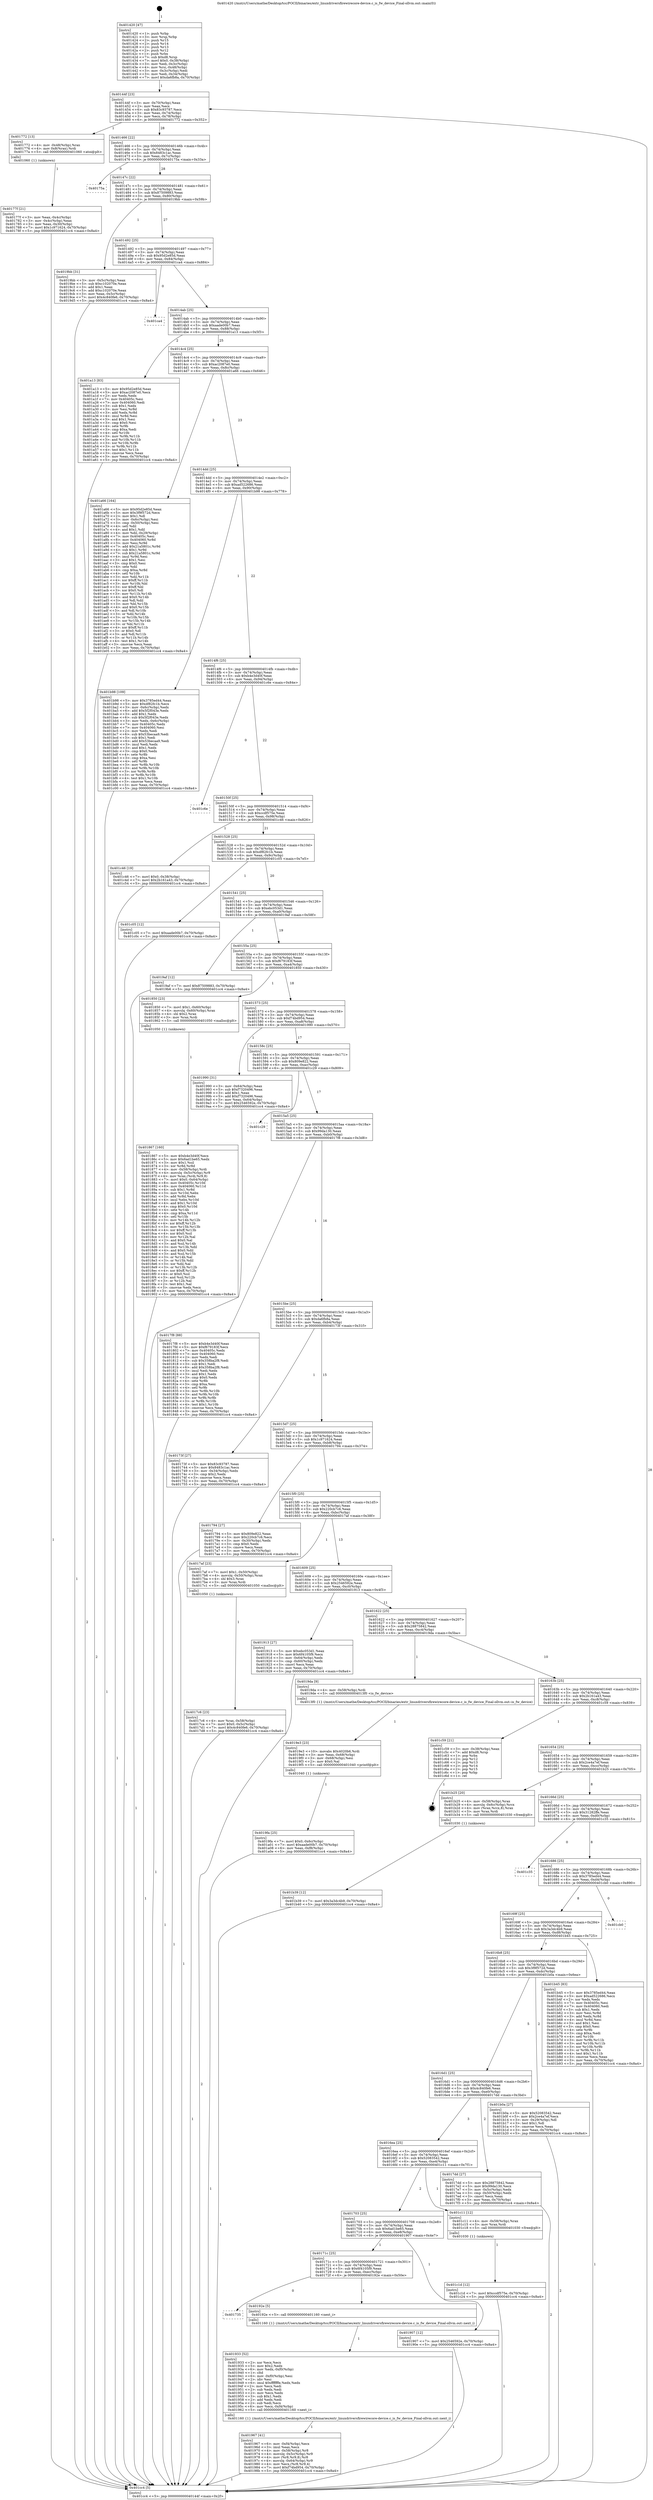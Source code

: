 digraph "0x401420" {
  label = "0x401420 (/mnt/c/Users/mathe/Desktop/tcc/POCII/binaries/extr_linuxdriversfirewirecore-device.c_is_fw_device_Final-ollvm.out::main(0))"
  labelloc = "t"
  node[shape=record]

  Entry [label="",width=0.3,height=0.3,shape=circle,fillcolor=black,style=filled]
  "0x40144f" [label="{
     0x40144f [23]\l
     | [instrs]\l
     &nbsp;&nbsp;0x40144f \<+3\>: mov -0x70(%rbp),%eax\l
     &nbsp;&nbsp;0x401452 \<+2\>: mov %eax,%ecx\l
     &nbsp;&nbsp;0x401454 \<+6\>: sub $0x83c93787,%ecx\l
     &nbsp;&nbsp;0x40145a \<+3\>: mov %eax,-0x74(%rbp)\l
     &nbsp;&nbsp;0x40145d \<+3\>: mov %ecx,-0x78(%rbp)\l
     &nbsp;&nbsp;0x401460 \<+6\>: je 0000000000401772 \<main+0x352\>\l
  }"]
  "0x401772" [label="{
     0x401772 [13]\l
     | [instrs]\l
     &nbsp;&nbsp;0x401772 \<+4\>: mov -0x48(%rbp),%rax\l
     &nbsp;&nbsp;0x401776 \<+4\>: mov 0x8(%rax),%rdi\l
     &nbsp;&nbsp;0x40177a \<+5\>: call 0000000000401060 \<atoi@plt\>\l
     | [calls]\l
     &nbsp;&nbsp;0x401060 \{1\} (unknown)\l
  }"]
  "0x401466" [label="{
     0x401466 [22]\l
     | [instrs]\l
     &nbsp;&nbsp;0x401466 \<+5\>: jmp 000000000040146b \<main+0x4b\>\l
     &nbsp;&nbsp;0x40146b \<+3\>: mov -0x74(%rbp),%eax\l
     &nbsp;&nbsp;0x40146e \<+5\>: sub $0x8483c1ac,%eax\l
     &nbsp;&nbsp;0x401473 \<+3\>: mov %eax,-0x7c(%rbp)\l
     &nbsp;&nbsp;0x401476 \<+6\>: je 000000000040175a \<main+0x33a\>\l
  }"]
  Exit [label="",width=0.3,height=0.3,shape=circle,fillcolor=black,style=filled,peripheries=2]
  "0x40175a" [label="{
     0x40175a\l
  }", style=dashed]
  "0x40147c" [label="{
     0x40147c [22]\l
     | [instrs]\l
     &nbsp;&nbsp;0x40147c \<+5\>: jmp 0000000000401481 \<main+0x61\>\l
     &nbsp;&nbsp;0x401481 \<+3\>: mov -0x74(%rbp),%eax\l
     &nbsp;&nbsp;0x401484 \<+5\>: sub $0x87509883,%eax\l
     &nbsp;&nbsp;0x401489 \<+3\>: mov %eax,-0x80(%rbp)\l
     &nbsp;&nbsp;0x40148c \<+6\>: je 00000000004019bb \<main+0x59b\>\l
  }"]
  "0x401c1d" [label="{
     0x401c1d [12]\l
     | [instrs]\l
     &nbsp;&nbsp;0x401c1d \<+7\>: movl $0xccdf575e,-0x70(%rbp)\l
     &nbsp;&nbsp;0x401c24 \<+5\>: jmp 0000000000401cc4 \<main+0x8a4\>\l
  }"]
  "0x4019bb" [label="{
     0x4019bb [31]\l
     | [instrs]\l
     &nbsp;&nbsp;0x4019bb \<+3\>: mov -0x5c(%rbp),%eax\l
     &nbsp;&nbsp;0x4019be \<+5\>: sub $0xc102070e,%eax\l
     &nbsp;&nbsp;0x4019c3 \<+3\>: add $0x1,%eax\l
     &nbsp;&nbsp;0x4019c6 \<+5\>: add $0xc102070e,%eax\l
     &nbsp;&nbsp;0x4019cb \<+3\>: mov %eax,-0x5c(%rbp)\l
     &nbsp;&nbsp;0x4019ce \<+7\>: movl $0x4c840fe6,-0x70(%rbp)\l
     &nbsp;&nbsp;0x4019d5 \<+5\>: jmp 0000000000401cc4 \<main+0x8a4\>\l
  }"]
  "0x401492" [label="{
     0x401492 [25]\l
     | [instrs]\l
     &nbsp;&nbsp;0x401492 \<+5\>: jmp 0000000000401497 \<main+0x77\>\l
     &nbsp;&nbsp;0x401497 \<+3\>: mov -0x74(%rbp),%eax\l
     &nbsp;&nbsp;0x40149a \<+5\>: sub $0x95d2e85d,%eax\l
     &nbsp;&nbsp;0x40149f \<+6\>: mov %eax,-0x84(%rbp)\l
     &nbsp;&nbsp;0x4014a5 \<+6\>: je 0000000000401ca4 \<main+0x884\>\l
  }"]
  "0x401b39" [label="{
     0x401b39 [12]\l
     | [instrs]\l
     &nbsp;&nbsp;0x401b39 \<+7\>: movl $0x3a3dc4b9,-0x70(%rbp)\l
     &nbsp;&nbsp;0x401b40 \<+5\>: jmp 0000000000401cc4 \<main+0x8a4\>\l
  }"]
  "0x401ca4" [label="{
     0x401ca4\l
  }", style=dashed]
  "0x4014ab" [label="{
     0x4014ab [25]\l
     | [instrs]\l
     &nbsp;&nbsp;0x4014ab \<+5\>: jmp 00000000004014b0 \<main+0x90\>\l
     &nbsp;&nbsp;0x4014b0 \<+3\>: mov -0x74(%rbp),%eax\l
     &nbsp;&nbsp;0x4014b3 \<+5\>: sub $0xaade00b7,%eax\l
     &nbsp;&nbsp;0x4014b8 \<+6\>: mov %eax,-0x88(%rbp)\l
     &nbsp;&nbsp;0x4014be \<+6\>: je 0000000000401a13 \<main+0x5f3\>\l
  }"]
  "0x4019fa" [label="{
     0x4019fa [25]\l
     | [instrs]\l
     &nbsp;&nbsp;0x4019fa \<+7\>: movl $0x0,-0x6c(%rbp)\l
     &nbsp;&nbsp;0x401a01 \<+7\>: movl $0xaade00b7,-0x70(%rbp)\l
     &nbsp;&nbsp;0x401a08 \<+6\>: mov %eax,-0xf8(%rbp)\l
     &nbsp;&nbsp;0x401a0e \<+5\>: jmp 0000000000401cc4 \<main+0x8a4\>\l
  }"]
  "0x401a13" [label="{
     0x401a13 [83]\l
     | [instrs]\l
     &nbsp;&nbsp;0x401a13 \<+5\>: mov $0x95d2e85d,%eax\l
     &nbsp;&nbsp;0x401a18 \<+5\>: mov $0xac2087e0,%ecx\l
     &nbsp;&nbsp;0x401a1d \<+2\>: xor %edx,%edx\l
     &nbsp;&nbsp;0x401a1f \<+7\>: mov 0x40405c,%esi\l
     &nbsp;&nbsp;0x401a26 \<+7\>: mov 0x404060,%edi\l
     &nbsp;&nbsp;0x401a2d \<+3\>: sub $0x1,%edx\l
     &nbsp;&nbsp;0x401a30 \<+3\>: mov %esi,%r8d\l
     &nbsp;&nbsp;0x401a33 \<+3\>: add %edx,%r8d\l
     &nbsp;&nbsp;0x401a36 \<+4\>: imul %r8d,%esi\l
     &nbsp;&nbsp;0x401a3a \<+3\>: and $0x1,%esi\l
     &nbsp;&nbsp;0x401a3d \<+3\>: cmp $0x0,%esi\l
     &nbsp;&nbsp;0x401a40 \<+4\>: sete %r9b\l
     &nbsp;&nbsp;0x401a44 \<+3\>: cmp $0xa,%edi\l
     &nbsp;&nbsp;0x401a47 \<+4\>: setl %r10b\l
     &nbsp;&nbsp;0x401a4b \<+3\>: mov %r9b,%r11b\l
     &nbsp;&nbsp;0x401a4e \<+3\>: and %r10b,%r11b\l
     &nbsp;&nbsp;0x401a51 \<+3\>: xor %r10b,%r9b\l
     &nbsp;&nbsp;0x401a54 \<+3\>: or %r9b,%r11b\l
     &nbsp;&nbsp;0x401a57 \<+4\>: test $0x1,%r11b\l
     &nbsp;&nbsp;0x401a5b \<+3\>: cmovne %ecx,%eax\l
     &nbsp;&nbsp;0x401a5e \<+3\>: mov %eax,-0x70(%rbp)\l
     &nbsp;&nbsp;0x401a61 \<+5\>: jmp 0000000000401cc4 \<main+0x8a4\>\l
  }"]
  "0x4014c4" [label="{
     0x4014c4 [25]\l
     | [instrs]\l
     &nbsp;&nbsp;0x4014c4 \<+5\>: jmp 00000000004014c9 \<main+0xa9\>\l
     &nbsp;&nbsp;0x4014c9 \<+3\>: mov -0x74(%rbp),%eax\l
     &nbsp;&nbsp;0x4014cc \<+5\>: sub $0xac2087e0,%eax\l
     &nbsp;&nbsp;0x4014d1 \<+6\>: mov %eax,-0x8c(%rbp)\l
     &nbsp;&nbsp;0x4014d7 \<+6\>: je 0000000000401a66 \<main+0x646\>\l
  }"]
  "0x4019e3" [label="{
     0x4019e3 [23]\l
     | [instrs]\l
     &nbsp;&nbsp;0x4019e3 \<+10\>: movabs $0x4020b6,%rdi\l
     &nbsp;&nbsp;0x4019ed \<+3\>: mov %eax,-0x68(%rbp)\l
     &nbsp;&nbsp;0x4019f0 \<+3\>: mov -0x68(%rbp),%esi\l
     &nbsp;&nbsp;0x4019f3 \<+2\>: mov $0x0,%al\l
     &nbsp;&nbsp;0x4019f5 \<+5\>: call 0000000000401040 \<printf@plt\>\l
     | [calls]\l
     &nbsp;&nbsp;0x401040 \{1\} (unknown)\l
  }"]
  "0x401a66" [label="{
     0x401a66 [164]\l
     | [instrs]\l
     &nbsp;&nbsp;0x401a66 \<+5\>: mov $0x95d2e85d,%eax\l
     &nbsp;&nbsp;0x401a6b \<+5\>: mov $0x3f9f572d,%ecx\l
     &nbsp;&nbsp;0x401a70 \<+2\>: mov $0x1,%dl\l
     &nbsp;&nbsp;0x401a72 \<+3\>: mov -0x6c(%rbp),%esi\l
     &nbsp;&nbsp;0x401a75 \<+3\>: cmp -0x50(%rbp),%esi\l
     &nbsp;&nbsp;0x401a78 \<+4\>: setl %dil\l
     &nbsp;&nbsp;0x401a7c \<+4\>: and $0x1,%dil\l
     &nbsp;&nbsp;0x401a80 \<+4\>: mov %dil,-0x29(%rbp)\l
     &nbsp;&nbsp;0x401a84 \<+7\>: mov 0x40405c,%esi\l
     &nbsp;&nbsp;0x401a8b \<+8\>: mov 0x404060,%r8d\l
     &nbsp;&nbsp;0x401a93 \<+3\>: mov %esi,%r9d\l
     &nbsp;&nbsp;0x401a96 \<+7\>: add $0x21a5801c,%r9d\l
     &nbsp;&nbsp;0x401a9d \<+4\>: sub $0x1,%r9d\l
     &nbsp;&nbsp;0x401aa1 \<+7\>: sub $0x21a5801c,%r9d\l
     &nbsp;&nbsp;0x401aa8 \<+4\>: imul %r9d,%esi\l
     &nbsp;&nbsp;0x401aac \<+3\>: and $0x1,%esi\l
     &nbsp;&nbsp;0x401aaf \<+3\>: cmp $0x0,%esi\l
     &nbsp;&nbsp;0x401ab2 \<+4\>: sete %dil\l
     &nbsp;&nbsp;0x401ab6 \<+4\>: cmp $0xa,%r8d\l
     &nbsp;&nbsp;0x401aba \<+4\>: setl %r10b\l
     &nbsp;&nbsp;0x401abe \<+3\>: mov %dil,%r11b\l
     &nbsp;&nbsp;0x401ac1 \<+4\>: xor $0xff,%r11b\l
     &nbsp;&nbsp;0x401ac5 \<+3\>: mov %r10b,%bl\l
     &nbsp;&nbsp;0x401ac8 \<+3\>: xor $0xff,%bl\l
     &nbsp;&nbsp;0x401acb \<+3\>: xor $0x0,%dl\l
     &nbsp;&nbsp;0x401ace \<+3\>: mov %r11b,%r14b\l
     &nbsp;&nbsp;0x401ad1 \<+4\>: and $0x0,%r14b\l
     &nbsp;&nbsp;0x401ad5 \<+3\>: and %dl,%dil\l
     &nbsp;&nbsp;0x401ad8 \<+3\>: mov %bl,%r15b\l
     &nbsp;&nbsp;0x401adb \<+4\>: and $0x0,%r15b\l
     &nbsp;&nbsp;0x401adf \<+3\>: and %dl,%r10b\l
     &nbsp;&nbsp;0x401ae2 \<+3\>: or %dil,%r14b\l
     &nbsp;&nbsp;0x401ae5 \<+3\>: or %r10b,%r15b\l
     &nbsp;&nbsp;0x401ae8 \<+3\>: xor %r15b,%r14b\l
     &nbsp;&nbsp;0x401aeb \<+3\>: or %bl,%r11b\l
     &nbsp;&nbsp;0x401aee \<+4\>: xor $0xff,%r11b\l
     &nbsp;&nbsp;0x401af2 \<+3\>: or $0x0,%dl\l
     &nbsp;&nbsp;0x401af5 \<+3\>: and %dl,%r11b\l
     &nbsp;&nbsp;0x401af8 \<+3\>: or %r11b,%r14b\l
     &nbsp;&nbsp;0x401afb \<+4\>: test $0x1,%r14b\l
     &nbsp;&nbsp;0x401aff \<+3\>: cmovne %ecx,%eax\l
     &nbsp;&nbsp;0x401b02 \<+3\>: mov %eax,-0x70(%rbp)\l
     &nbsp;&nbsp;0x401b05 \<+5\>: jmp 0000000000401cc4 \<main+0x8a4\>\l
  }"]
  "0x4014dd" [label="{
     0x4014dd [25]\l
     | [instrs]\l
     &nbsp;&nbsp;0x4014dd \<+5\>: jmp 00000000004014e2 \<main+0xc2\>\l
     &nbsp;&nbsp;0x4014e2 \<+3\>: mov -0x74(%rbp),%eax\l
     &nbsp;&nbsp;0x4014e5 \<+5\>: sub $0xad522686,%eax\l
     &nbsp;&nbsp;0x4014ea \<+6\>: mov %eax,-0x90(%rbp)\l
     &nbsp;&nbsp;0x4014f0 \<+6\>: je 0000000000401b98 \<main+0x778\>\l
  }"]
  "0x401967" [label="{
     0x401967 [41]\l
     | [instrs]\l
     &nbsp;&nbsp;0x401967 \<+6\>: mov -0xf4(%rbp),%ecx\l
     &nbsp;&nbsp;0x40196d \<+3\>: imul %eax,%ecx\l
     &nbsp;&nbsp;0x401970 \<+4\>: mov -0x58(%rbp),%r8\l
     &nbsp;&nbsp;0x401974 \<+4\>: movslq -0x5c(%rbp),%r9\l
     &nbsp;&nbsp;0x401978 \<+4\>: mov (%r8,%r9,8),%r8\l
     &nbsp;&nbsp;0x40197c \<+4\>: movslq -0x64(%rbp),%r9\l
     &nbsp;&nbsp;0x401980 \<+4\>: mov %ecx,(%r8,%r9,4)\l
     &nbsp;&nbsp;0x401984 \<+7\>: movl $0xf74bd954,-0x70(%rbp)\l
     &nbsp;&nbsp;0x40198b \<+5\>: jmp 0000000000401cc4 \<main+0x8a4\>\l
  }"]
  "0x401b98" [label="{
     0x401b98 [109]\l
     | [instrs]\l
     &nbsp;&nbsp;0x401b98 \<+5\>: mov $0x3785ed44,%eax\l
     &nbsp;&nbsp;0x401b9d \<+5\>: mov $0xdf82fc1b,%ecx\l
     &nbsp;&nbsp;0x401ba2 \<+3\>: mov -0x6c(%rbp),%edx\l
     &nbsp;&nbsp;0x401ba5 \<+6\>: add $0x5f2f043e,%edx\l
     &nbsp;&nbsp;0x401bab \<+3\>: add $0x1,%edx\l
     &nbsp;&nbsp;0x401bae \<+6\>: sub $0x5f2f043e,%edx\l
     &nbsp;&nbsp;0x401bb4 \<+3\>: mov %edx,-0x6c(%rbp)\l
     &nbsp;&nbsp;0x401bb7 \<+7\>: mov 0x40405c,%edx\l
     &nbsp;&nbsp;0x401bbe \<+7\>: mov 0x404060,%esi\l
     &nbsp;&nbsp;0x401bc5 \<+2\>: mov %edx,%edi\l
     &nbsp;&nbsp;0x401bc7 \<+6\>: sub $0x53becaa9,%edi\l
     &nbsp;&nbsp;0x401bcd \<+3\>: sub $0x1,%edi\l
     &nbsp;&nbsp;0x401bd0 \<+6\>: add $0x53becaa9,%edi\l
     &nbsp;&nbsp;0x401bd6 \<+3\>: imul %edi,%edx\l
     &nbsp;&nbsp;0x401bd9 \<+3\>: and $0x1,%edx\l
     &nbsp;&nbsp;0x401bdc \<+3\>: cmp $0x0,%edx\l
     &nbsp;&nbsp;0x401bdf \<+4\>: sete %r8b\l
     &nbsp;&nbsp;0x401be3 \<+3\>: cmp $0xa,%esi\l
     &nbsp;&nbsp;0x401be6 \<+4\>: setl %r9b\l
     &nbsp;&nbsp;0x401bea \<+3\>: mov %r8b,%r10b\l
     &nbsp;&nbsp;0x401bed \<+3\>: and %r9b,%r10b\l
     &nbsp;&nbsp;0x401bf0 \<+3\>: xor %r9b,%r8b\l
     &nbsp;&nbsp;0x401bf3 \<+3\>: or %r8b,%r10b\l
     &nbsp;&nbsp;0x401bf6 \<+4\>: test $0x1,%r10b\l
     &nbsp;&nbsp;0x401bfa \<+3\>: cmovne %ecx,%eax\l
     &nbsp;&nbsp;0x401bfd \<+3\>: mov %eax,-0x70(%rbp)\l
     &nbsp;&nbsp;0x401c00 \<+5\>: jmp 0000000000401cc4 \<main+0x8a4\>\l
  }"]
  "0x4014f6" [label="{
     0x4014f6 [25]\l
     | [instrs]\l
     &nbsp;&nbsp;0x4014f6 \<+5\>: jmp 00000000004014fb \<main+0xdb\>\l
     &nbsp;&nbsp;0x4014fb \<+3\>: mov -0x74(%rbp),%eax\l
     &nbsp;&nbsp;0x4014fe \<+5\>: sub $0xb4e3d40f,%eax\l
     &nbsp;&nbsp;0x401503 \<+6\>: mov %eax,-0x94(%rbp)\l
     &nbsp;&nbsp;0x401509 \<+6\>: je 0000000000401c6e \<main+0x84e\>\l
  }"]
  "0x401933" [label="{
     0x401933 [52]\l
     | [instrs]\l
     &nbsp;&nbsp;0x401933 \<+2\>: xor %ecx,%ecx\l
     &nbsp;&nbsp;0x401935 \<+5\>: mov $0x2,%edx\l
     &nbsp;&nbsp;0x40193a \<+6\>: mov %edx,-0xf0(%rbp)\l
     &nbsp;&nbsp;0x401940 \<+1\>: cltd\l
     &nbsp;&nbsp;0x401941 \<+6\>: mov -0xf0(%rbp),%esi\l
     &nbsp;&nbsp;0x401947 \<+2\>: idiv %esi\l
     &nbsp;&nbsp;0x401949 \<+6\>: imul $0xfffffffe,%edx,%edx\l
     &nbsp;&nbsp;0x40194f \<+2\>: mov %ecx,%edi\l
     &nbsp;&nbsp;0x401951 \<+2\>: sub %edx,%edi\l
     &nbsp;&nbsp;0x401953 \<+2\>: mov %ecx,%edx\l
     &nbsp;&nbsp;0x401955 \<+3\>: sub $0x1,%edx\l
     &nbsp;&nbsp;0x401958 \<+2\>: add %edx,%edi\l
     &nbsp;&nbsp;0x40195a \<+2\>: sub %edi,%ecx\l
     &nbsp;&nbsp;0x40195c \<+6\>: mov %ecx,-0xf4(%rbp)\l
     &nbsp;&nbsp;0x401962 \<+5\>: call 0000000000401160 \<next_i\>\l
     | [calls]\l
     &nbsp;&nbsp;0x401160 \{1\} (/mnt/c/Users/mathe/Desktop/tcc/POCII/binaries/extr_linuxdriversfirewirecore-device.c_is_fw_device_Final-ollvm.out::next_i)\l
  }"]
  "0x401c6e" [label="{
     0x401c6e\l
  }", style=dashed]
  "0x40150f" [label="{
     0x40150f [25]\l
     | [instrs]\l
     &nbsp;&nbsp;0x40150f \<+5\>: jmp 0000000000401514 \<main+0xf4\>\l
     &nbsp;&nbsp;0x401514 \<+3\>: mov -0x74(%rbp),%eax\l
     &nbsp;&nbsp;0x401517 \<+5\>: sub $0xccdf575e,%eax\l
     &nbsp;&nbsp;0x40151c \<+6\>: mov %eax,-0x98(%rbp)\l
     &nbsp;&nbsp;0x401522 \<+6\>: je 0000000000401c46 \<main+0x826\>\l
  }"]
  "0x401735" [label="{
     0x401735\l
  }", style=dashed]
  "0x401c46" [label="{
     0x401c46 [19]\l
     | [instrs]\l
     &nbsp;&nbsp;0x401c46 \<+7\>: movl $0x0,-0x38(%rbp)\l
     &nbsp;&nbsp;0x401c4d \<+7\>: movl $0x2b161a43,-0x70(%rbp)\l
     &nbsp;&nbsp;0x401c54 \<+5\>: jmp 0000000000401cc4 \<main+0x8a4\>\l
  }"]
  "0x401528" [label="{
     0x401528 [25]\l
     | [instrs]\l
     &nbsp;&nbsp;0x401528 \<+5\>: jmp 000000000040152d \<main+0x10d\>\l
     &nbsp;&nbsp;0x40152d \<+3\>: mov -0x74(%rbp),%eax\l
     &nbsp;&nbsp;0x401530 \<+5\>: sub $0xdf82fc1b,%eax\l
     &nbsp;&nbsp;0x401535 \<+6\>: mov %eax,-0x9c(%rbp)\l
     &nbsp;&nbsp;0x40153b \<+6\>: je 0000000000401c05 \<main+0x7e5\>\l
  }"]
  "0x40192e" [label="{
     0x40192e [5]\l
     | [instrs]\l
     &nbsp;&nbsp;0x40192e \<+5\>: call 0000000000401160 \<next_i\>\l
     | [calls]\l
     &nbsp;&nbsp;0x401160 \{1\} (/mnt/c/Users/mathe/Desktop/tcc/POCII/binaries/extr_linuxdriversfirewirecore-device.c_is_fw_device_Final-ollvm.out::next_i)\l
  }"]
  "0x401c05" [label="{
     0x401c05 [12]\l
     | [instrs]\l
     &nbsp;&nbsp;0x401c05 \<+7\>: movl $0xaade00b7,-0x70(%rbp)\l
     &nbsp;&nbsp;0x401c0c \<+5\>: jmp 0000000000401cc4 \<main+0x8a4\>\l
  }"]
  "0x401541" [label="{
     0x401541 [25]\l
     | [instrs]\l
     &nbsp;&nbsp;0x401541 \<+5\>: jmp 0000000000401546 \<main+0x126\>\l
     &nbsp;&nbsp;0x401546 \<+3\>: mov -0x74(%rbp),%eax\l
     &nbsp;&nbsp;0x401549 \<+5\>: sub $0xebc053d1,%eax\l
     &nbsp;&nbsp;0x40154e \<+6\>: mov %eax,-0xa0(%rbp)\l
     &nbsp;&nbsp;0x401554 \<+6\>: je 00000000004019af \<main+0x58f\>\l
  }"]
  "0x40171c" [label="{
     0x40171c [25]\l
     | [instrs]\l
     &nbsp;&nbsp;0x40171c \<+5\>: jmp 0000000000401721 \<main+0x301\>\l
     &nbsp;&nbsp;0x401721 \<+3\>: mov -0x74(%rbp),%eax\l
     &nbsp;&nbsp;0x401724 \<+5\>: sub $0x6f4105f9,%eax\l
     &nbsp;&nbsp;0x401729 \<+6\>: mov %eax,-0xec(%rbp)\l
     &nbsp;&nbsp;0x40172f \<+6\>: je 000000000040192e \<main+0x50e\>\l
  }"]
  "0x4019af" [label="{
     0x4019af [12]\l
     | [instrs]\l
     &nbsp;&nbsp;0x4019af \<+7\>: movl $0x87509883,-0x70(%rbp)\l
     &nbsp;&nbsp;0x4019b6 \<+5\>: jmp 0000000000401cc4 \<main+0x8a4\>\l
  }"]
  "0x40155a" [label="{
     0x40155a [25]\l
     | [instrs]\l
     &nbsp;&nbsp;0x40155a \<+5\>: jmp 000000000040155f \<main+0x13f\>\l
     &nbsp;&nbsp;0x40155f \<+3\>: mov -0x74(%rbp),%eax\l
     &nbsp;&nbsp;0x401562 \<+5\>: sub $0xf679183f,%eax\l
     &nbsp;&nbsp;0x401567 \<+6\>: mov %eax,-0xa4(%rbp)\l
     &nbsp;&nbsp;0x40156d \<+6\>: je 0000000000401850 \<main+0x430\>\l
  }"]
  "0x401907" [label="{
     0x401907 [12]\l
     | [instrs]\l
     &nbsp;&nbsp;0x401907 \<+7\>: movl $0x2546592e,-0x70(%rbp)\l
     &nbsp;&nbsp;0x40190e \<+5\>: jmp 0000000000401cc4 \<main+0x8a4\>\l
  }"]
  "0x401850" [label="{
     0x401850 [23]\l
     | [instrs]\l
     &nbsp;&nbsp;0x401850 \<+7\>: movl $0x1,-0x60(%rbp)\l
     &nbsp;&nbsp;0x401857 \<+4\>: movslq -0x60(%rbp),%rax\l
     &nbsp;&nbsp;0x40185b \<+4\>: shl $0x2,%rax\l
     &nbsp;&nbsp;0x40185f \<+3\>: mov %rax,%rdi\l
     &nbsp;&nbsp;0x401862 \<+5\>: call 0000000000401050 \<malloc@plt\>\l
     | [calls]\l
     &nbsp;&nbsp;0x401050 \{1\} (unknown)\l
  }"]
  "0x401573" [label="{
     0x401573 [25]\l
     | [instrs]\l
     &nbsp;&nbsp;0x401573 \<+5\>: jmp 0000000000401578 \<main+0x158\>\l
     &nbsp;&nbsp;0x401578 \<+3\>: mov -0x74(%rbp),%eax\l
     &nbsp;&nbsp;0x40157b \<+5\>: sub $0xf74bd954,%eax\l
     &nbsp;&nbsp;0x401580 \<+6\>: mov %eax,-0xa8(%rbp)\l
     &nbsp;&nbsp;0x401586 \<+6\>: je 0000000000401990 \<main+0x570\>\l
  }"]
  "0x401703" [label="{
     0x401703 [25]\l
     | [instrs]\l
     &nbsp;&nbsp;0x401703 \<+5\>: jmp 0000000000401708 \<main+0x2e8\>\l
     &nbsp;&nbsp;0x401708 \<+3\>: mov -0x74(%rbp),%eax\l
     &nbsp;&nbsp;0x40170b \<+5\>: sub $0x6ad1be65,%eax\l
     &nbsp;&nbsp;0x401710 \<+6\>: mov %eax,-0xe8(%rbp)\l
     &nbsp;&nbsp;0x401716 \<+6\>: je 0000000000401907 \<main+0x4e7\>\l
  }"]
  "0x401990" [label="{
     0x401990 [31]\l
     | [instrs]\l
     &nbsp;&nbsp;0x401990 \<+3\>: mov -0x64(%rbp),%eax\l
     &nbsp;&nbsp;0x401993 \<+5\>: sub $0xf7320496,%eax\l
     &nbsp;&nbsp;0x401998 \<+3\>: add $0x1,%eax\l
     &nbsp;&nbsp;0x40199b \<+5\>: add $0xf7320496,%eax\l
     &nbsp;&nbsp;0x4019a0 \<+3\>: mov %eax,-0x64(%rbp)\l
     &nbsp;&nbsp;0x4019a3 \<+7\>: movl $0x2546592e,-0x70(%rbp)\l
     &nbsp;&nbsp;0x4019aa \<+5\>: jmp 0000000000401cc4 \<main+0x8a4\>\l
  }"]
  "0x40158c" [label="{
     0x40158c [25]\l
     | [instrs]\l
     &nbsp;&nbsp;0x40158c \<+5\>: jmp 0000000000401591 \<main+0x171\>\l
     &nbsp;&nbsp;0x401591 \<+3\>: mov -0x74(%rbp),%eax\l
     &nbsp;&nbsp;0x401594 \<+5\>: sub $0x809e822,%eax\l
     &nbsp;&nbsp;0x401599 \<+6\>: mov %eax,-0xac(%rbp)\l
     &nbsp;&nbsp;0x40159f \<+6\>: je 0000000000401c29 \<main+0x809\>\l
  }"]
  "0x401c11" [label="{
     0x401c11 [12]\l
     | [instrs]\l
     &nbsp;&nbsp;0x401c11 \<+4\>: mov -0x58(%rbp),%rax\l
     &nbsp;&nbsp;0x401c15 \<+3\>: mov %rax,%rdi\l
     &nbsp;&nbsp;0x401c18 \<+5\>: call 0000000000401030 \<free@plt\>\l
     | [calls]\l
     &nbsp;&nbsp;0x401030 \{1\} (unknown)\l
  }"]
  "0x401c29" [label="{
     0x401c29\l
  }", style=dashed]
  "0x4015a5" [label="{
     0x4015a5 [25]\l
     | [instrs]\l
     &nbsp;&nbsp;0x4015a5 \<+5\>: jmp 00000000004015aa \<main+0x18a\>\l
     &nbsp;&nbsp;0x4015aa \<+3\>: mov -0x74(%rbp),%eax\l
     &nbsp;&nbsp;0x4015ad \<+5\>: sub $0x99da130,%eax\l
     &nbsp;&nbsp;0x4015b2 \<+6\>: mov %eax,-0xb0(%rbp)\l
     &nbsp;&nbsp;0x4015b8 \<+6\>: je 00000000004017f8 \<main+0x3d8\>\l
  }"]
  "0x401867" [label="{
     0x401867 [160]\l
     | [instrs]\l
     &nbsp;&nbsp;0x401867 \<+5\>: mov $0xb4e3d40f,%ecx\l
     &nbsp;&nbsp;0x40186c \<+5\>: mov $0x6ad1be65,%edx\l
     &nbsp;&nbsp;0x401871 \<+3\>: mov $0x1,%sil\l
     &nbsp;&nbsp;0x401874 \<+3\>: xor %r8d,%r8d\l
     &nbsp;&nbsp;0x401877 \<+4\>: mov -0x58(%rbp),%rdi\l
     &nbsp;&nbsp;0x40187b \<+4\>: movslq -0x5c(%rbp),%r9\l
     &nbsp;&nbsp;0x40187f \<+4\>: mov %rax,(%rdi,%r9,8)\l
     &nbsp;&nbsp;0x401883 \<+7\>: movl $0x0,-0x64(%rbp)\l
     &nbsp;&nbsp;0x40188a \<+8\>: mov 0x40405c,%r10d\l
     &nbsp;&nbsp;0x401892 \<+8\>: mov 0x404060,%r11d\l
     &nbsp;&nbsp;0x40189a \<+4\>: sub $0x1,%r8d\l
     &nbsp;&nbsp;0x40189e \<+3\>: mov %r10d,%ebx\l
     &nbsp;&nbsp;0x4018a1 \<+3\>: add %r8d,%ebx\l
     &nbsp;&nbsp;0x4018a4 \<+4\>: imul %ebx,%r10d\l
     &nbsp;&nbsp;0x4018a8 \<+4\>: and $0x1,%r10d\l
     &nbsp;&nbsp;0x4018ac \<+4\>: cmp $0x0,%r10d\l
     &nbsp;&nbsp;0x4018b0 \<+4\>: sete %r14b\l
     &nbsp;&nbsp;0x4018b4 \<+4\>: cmp $0xa,%r11d\l
     &nbsp;&nbsp;0x4018b8 \<+4\>: setl %r15b\l
     &nbsp;&nbsp;0x4018bc \<+3\>: mov %r14b,%r12b\l
     &nbsp;&nbsp;0x4018bf \<+4\>: xor $0xff,%r12b\l
     &nbsp;&nbsp;0x4018c3 \<+3\>: mov %r15b,%r13b\l
     &nbsp;&nbsp;0x4018c6 \<+4\>: xor $0xff,%r13b\l
     &nbsp;&nbsp;0x4018ca \<+4\>: xor $0x0,%sil\l
     &nbsp;&nbsp;0x4018ce \<+3\>: mov %r12b,%al\l
     &nbsp;&nbsp;0x4018d1 \<+2\>: and $0x0,%al\l
     &nbsp;&nbsp;0x4018d3 \<+3\>: and %sil,%r14b\l
     &nbsp;&nbsp;0x4018d6 \<+3\>: mov %r13b,%dil\l
     &nbsp;&nbsp;0x4018d9 \<+4\>: and $0x0,%dil\l
     &nbsp;&nbsp;0x4018dd \<+3\>: and %sil,%r15b\l
     &nbsp;&nbsp;0x4018e0 \<+3\>: or %r14b,%al\l
     &nbsp;&nbsp;0x4018e3 \<+3\>: or %r15b,%dil\l
     &nbsp;&nbsp;0x4018e6 \<+3\>: xor %dil,%al\l
     &nbsp;&nbsp;0x4018e9 \<+3\>: or %r13b,%r12b\l
     &nbsp;&nbsp;0x4018ec \<+4\>: xor $0xff,%r12b\l
     &nbsp;&nbsp;0x4018f0 \<+4\>: or $0x0,%sil\l
     &nbsp;&nbsp;0x4018f4 \<+3\>: and %sil,%r12b\l
     &nbsp;&nbsp;0x4018f7 \<+3\>: or %r12b,%al\l
     &nbsp;&nbsp;0x4018fa \<+2\>: test $0x1,%al\l
     &nbsp;&nbsp;0x4018fc \<+3\>: cmovne %edx,%ecx\l
     &nbsp;&nbsp;0x4018ff \<+3\>: mov %ecx,-0x70(%rbp)\l
     &nbsp;&nbsp;0x401902 \<+5\>: jmp 0000000000401cc4 \<main+0x8a4\>\l
  }"]
  "0x4017f8" [label="{
     0x4017f8 [88]\l
     | [instrs]\l
     &nbsp;&nbsp;0x4017f8 \<+5\>: mov $0xb4e3d40f,%eax\l
     &nbsp;&nbsp;0x4017fd \<+5\>: mov $0xf679183f,%ecx\l
     &nbsp;&nbsp;0x401802 \<+7\>: mov 0x40405c,%edx\l
     &nbsp;&nbsp;0x401809 \<+7\>: mov 0x404060,%esi\l
     &nbsp;&nbsp;0x401810 \<+2\>: mov %edx,%edi\l
     &nbsp;&nbsp;0x401812 \<+6\>: sub $0x358ba2f8,%edi\l
     &nbsp;&nbsp;0x401818 \<+3\>: sub $0x1,%edi\l
     &nbsp;&nbsp;0x40181b \<+6\>: add $0x358ba2f8,%edi\l
     &nbsp;&nbsp;0x401821 \<+3\>: imul %edi,%edx\l
     &nbsp;&nbsp;0x401824 \<+3\>: and $0x1,%edx\l
     &nbsp;&nbsp;0x401827 \<+3\>: cmp $0x0,%edx\l
     &nbsp;&nbsp;0x40182a \<+4\>: sete %r8b\l
     &nbsp;&nbsp;0x40182e \<+3\>: cmp $0xa,%esi\l
     &nbsp;&nbsp;0x401831 \<+4\>: setl %r9b\l
     &nbsp;&nbsp;0x401835 \<+3\>: mov %r8b,%r10b\l
     &nbsp;&nbsp;0x401838 \<+3\>: and %r9b,%r10b\l
     &nbsp;&nbsp;0x40183b \<+3\>: xor %r9b,%r8b\l
     &nbsp;&nbsp;0x40183e \<+3\>: or %r8b,%r10b\l
     &nbsp;&nbsp;0x401841 \<+4\>: test $0x1,%r10b\l
     &nbsp;&nbsp;0x401845 \<+3\>: cmovne %ecx,%eax\l
     &nbsp;&nbsp;0x401848 \<+3\>: mov %eax,-0x70(%rbp)\l
     &nbsp;&nbsp;0x40184b \<+5\>: jmp 0000000000401cc4 \<main+0x8a4\>\l
  }"]
  "0x4015be" [label="{
     0x4015be [25]\l
     | [instrs]\l
     &nbsp;&nbsp;0x4015be \<+5\>: jmp 00000000004015c3 \<main+0x1a3\>\l
     &nbsp;&nbsp;0x4015c3 \<+3\>: mov -0x74(%rbp),%eax\l
     &nbsp;&nbsp;0x4015c6 \<+5\>: sub $0xda6fb8a,%eax\l
     &nbsp;&nbsp;0x4015cb \<+6\>: mov %eax,-0xb4(%rbp)\l
     &nbsp;&nbsp;0x4015d1 \<+6\>: je 000000000040173f \<main+0x31f\>\l
  }"]
  "0x4016ea" [label="{
     0x4016ea [25]\l
     | [instrs]\l
     &nbsp;&nbsp;0x4016ea \<+5\>: jmp 00000000004016ef \<main+0x2cf\>\l
     &nbsp;&nbsp;0x4016ef \<+3\>: mov -0x74(%rbp),%eax\l
     &nbsp;&nbsp;0x4016f2 \<+5\>: sub $0x52083542,%eax\l
     &nbsp;&nbsp;0x4016f7 \<+6\>: mov %eax,-0xe4(%rbp)\l
     &nbsp;&nbsp;0x4016fd \<+6\>: je 0000000000401c11 \<main+0x7f1\>\l
  }"]
  "0x40173f" [label="{
     0x40173f [27]\l
     | [instrs]\l
     &nbsp;&nbsp;0x40173f \<+5\>: mov $0x83c93787,%eax\l
     &nbsp;&nbsp;0x401744 \<+5\>: mov $0x8483c1ac,%ecx\l
     &nbsp;&nbsp;0x401749 \<+3\>: mov -0x34(%rbp),%edx\l
     &nbsp;&nbsp;0x40174c \<+3\>: cmp $0x2,%edx\l
     &nbsp;&nbsp;0x40174f \<+3\>: cmovne %ecx,%eax\l
     &nbsp;&nbsp;0x401752 \<+3\>: mov %eax,-0x70(%rbp)\l
     &nbsp;&nbsp;0x401755 \<+5\>: jmp 0000000000401cc4 \<main+0x8a4\>\l
  }"]
  "0x4015d7" [label="{
     0x4015d7 [25]\l
     | [instrs]\l
     &nbsp;&nbsp;0x4015d7 \<+5\>: jmp 00000000004015dc \<main+0x1bc\>\l
     &nbsp;&nbsp;0x4015dc \<+3\>: mov -0x74(%rbp),%eax\l
     &nbsp;&nbsp;0x4015df \<+5\>: sub $0x1c971624,%eax\l
     &nbsp;&nbsp;0x4015e4 \<+6\>: mov %eax,-0xb8(%rbp)\l
     &nbsp;&nbsp;0x4015ea \<+6\>: je 0000000000401794 \<main+0x374\>\l
  }"]
  "0x401cc4" [label="{
     0x401cc4 [5]\l
     | [instrs]\l
     &nbsp;&nbsp;0x401cc4 \<+5\>: jmp 000000000040144f \<main+0x2f\>\l
  }"]
  "0x401420" [label="{
     0x401420 [47]\l
     | [instrs]\l
     &nbsp;&nbsp;0x401420 \<+1\>: push %rbp\l
     &nbsp;&nbsp;0x401421 \<+3\>: mov %rsp,%rbp\l
     &nbsp;&nbsp;0x401424 \<+2\>: push %r15\l
     &nbsp;&nbsp;0x401426 \<+2\>: push %r14\l
     &nbsp;&nbsp;0x401428 \<+2\>: push %r13\l
     &nbsp;&nbsp;0x40142a \<+2\>: push %r12\l
     &nbsp;&nbsp;0x40142c \<+1\>: push %rbx\l
     &nbsp;&nbsp;0x40142d \<+7\>: sub $0xd8,%rsp\l
     &nbsp;&nbsp;0x401434 \<+7\>: movl $0x0,-0x38(%rbp)\l
     &nbsp;&nbsp;0x40143b \<+3\>: mov %edi,-0x3c(%rbp)\l
     &nbsp;&nbsp;0x40143e \<+4\>: mov %rsi,-0x48(%rbp)\l
     &nbsp;&nbsp;0x401442 \<+3\>: mov -0x3c(%rbp),%edi\l
     &nbsp;&nbsp;0x401445 \<+3\>: mov %edi,-0x34(%rbp)\l
     &nbsp;&nbsp;0x401448 \<+7\>: movl $0xda6fb8a,-0x70(%rbp)\l
  }"]
  "0x40177f" [label="{
     0x40177f [21]\l
     | [instrs]\l
     &nbsp;&nbsp;0x40177f \<+3\>: mov %eax,-0x4c(%rbp)\l
     &nbsp;&nbsp;0x401782 \<+3\>: mov -0x4c(%rbp),%eax\l
     &nbsp;&nbsp;0x401785 \<+3\>: mov %eax,-0x30(%rbp)\l
     &nbsp;&nbsp;0x401788 \<+7\>: movl $0x1c971624,-0x70(%rbp)\l
     &nbsp;&nbsp;0x40178f \<+5\>: jmp 0000000000401cc4 \<main+0x8a4\>\l
  }"]
  "0x4017dd" [label="{
     0x4017dd [27]\l
     | [instrs]\l
     &nbsp;&nbsp;0x4017dd \<+5\>: mov $0x28875842,%eax\l
     &nbsp;&nbsp;0x4017e2 \<+5\>: mov $0x99da130,%ecx\l
     &nbsp;&nbsp;0x4017e7 \<+3\>: mov -0x5c(%rbp),%edx\l
     &nbsp;&nbsp;0x4017ea \<+3\>: cmp -0x50(%rbp),%edx\l
     &nbsp;&nbsp;0x4017ed \<+3\>: cmovl %ecx,%eax\l
     &nbsp;&nbsp;0x4017f0 \<+3\>: mov %eax,-0x70(%rbp)\l
     &nbsp;&nbsp;0x4017f3 \<+5\>: jmp 0000000000401cc4 \<main+0x8a4\>\l
  }"]
  "0x401794" [label="{
     0x401794 [27]\l
     | [instrs]\l
     &nbsp;&nbsp;0x401794 \<+5\>: mov $0x809e822,%eax\l
     &nbsp;&nbsp;0x401799 \<+5\>: mov $0x220cb7c6,%ecx\l
     &nbsp;&nbsp;0x40179e \<+3\>: mov -0x30(%rbp),%edx\l
     &nbsp;&nbsp;0x4017a1 \<+3\>: cmp $0x0,%edx\l
     &nbsp;&nbsp;0x4017a4 \<+3\>: cmove %ecx,%eax\l
     &nbsp;&nbsp;0x4017a7 \<+3\>: mov %eax,-0x70(%rbp)\l
     &nbsp;&nbsp;0x4017aa \<+5\>: jmp 0000000000401cc4 \<main+0x8a4\>\l
  }"]
  "0x4015f0" [label="{
     0x4015f0 [25]\l
     | [instrs]\l
     &nbsp;&nbsp;0x4015f0 \<+5\>: jmp 00000000004015f5 \<main+0x1d5\>\l
     &nbsp;&nbsp;0x4015f5 \<+3\>: mov -0x74(%rbp),%eax\l
     &nbsp;&nbsp;0x4015f8 \<+5\>: sub $0x220cb7c6,%eax\l
     &nbsp;&nbsp;0x4015fd \<+6\>: mov %eax,-0xbc(%rbp)\l
     &nbsp;&nbsp;0x401603 \<+6\>: je 00000000004017af \<main+0x38f\>\l
  }"]
  "0x4016d1" [label="{
     0x4016d1 [25]\l
     | [instrs]\l
     &nbsp;&nbsp;0x4016d1 \<+5\>: jmp 00000000004016d6 \<main+0x2b6\>\l
     &nbsp;&nbsp;0x4016d6 \<+3\>: mov -0x74(%rbp),%eax\l
     &nbsp;&nbsp;0x4016d9 \<+5\>: sub $0x4c840fe6,%eax\l
     &nbsp;&nbsp;0x4016de \<+6\>: mov %eax,-0xe0(%rbp)\l
     &nbsp;&nbsp;0x4016e4 \<+6\>: je 00000000004017dd \<main+0x3bd\>\l
  }"]
  "0x4017af" [label="{
     0x4017af [23]\l
     | [instrs]\l
     &nbsp;&nbsp;0x4017af \<+7\>: movl $0x1,-0x50(%rbp)\l
     &nbsp;&nbsp;0x4017b6 \<+4\>: movslq -0x50(%rbp),%rax\l
     &nbsp;&nbsp;0x4017ba \<+4\>: shl $0x3,%rax\l
     &nbsp;&nbsp;0x4017be \<+3\>: mov %rax,%rdi\l
     &nbsp;&nbsp;0x4017c1 \<+5\>: call 0000000000401050 \<malloc@plt\>\l
     | [calls]\l
     &nbsp;&nbsp;0x401050 \{1\} (unknown)\l
  }"]
  "0x401609" [label="{
     0x401609 [25]\l
     | [instrs]\l
     &nbsp;&nbsp;0x401609 \<+5\>: jmp 000000000040160e \<main+0x1ee\>\l
     &nbsp;&nbsp;0x40160e \<+3\>: mov -0x74(%rbp),%eax\l
     &nbsp;&nbsp;0x401611 \<+5\>: sub $0x2546592e,%eax\l
     &nbsp;&nbsp;0x401616 \<+6\>: mov %eax,-0xc0(%rbp)\l
     &nbsp;&nbsp;0x40161c \<+6\>: je 0000000000401913 \<main+0x4f3\>\l
  }"]
  "0x4017c6" [label="{
     0x4017c6 [23]\l
     | [instrs]\l
     &nbsp;&nbsp;0x4017c6 \<+4\>: mov %rax,-0x58(%rbp)\l
     &nbsp;&nbsp;0x4017ca \<+7\>: movl $0x0,-0x5c(%rbp)\l
     &nbsp;&nbsp;0x4017d1 \<+7\>: movl $0x4c840fe6,-0x70(%rbp)\l
     &nbsp;&nbsp;0x4017d8 \<+5\>: jmp 0000000000401cc4 \<main+0x8a4\>\l
  }"]
  "0x401b0a" [label="{
     0x401b0a [27]\l
     | [instrs]\l
     &nbsp;&nbsp;0x401b0a \<+5\>: mov $0x52083542,%eax\l
     &nbsp;&nbsp;0x401b0f \<+5\>: mov $0x2ce4a7ef,%ecx\l
     &nbsp;&nbsp;0x401b14 \<+3\>: mov -0x29(%rbp),%dl\l
     &nbsp;&nbsp;0x401b17 \<+3\>: test $0x1,%dl\l
     &nbsp;&nbsp;0x401b1a \<+3\>: cmovne %ecx,%eax\l
     &nbsp;&nbsp;0x401b1d \<+3\>: mov %eax,-0x70(%rbp)\l
     &nbsp;&nbsp;0x401b20 \<+5\>: jmp 0000000000401cc4 \<main+0x8a4\>\l
  }"]
  "0x401913" [label="{
     0x401913 [27]\l
     | [instrs]\l
     &nbsp;&nbsp;0x401913 \<+5\>: mov $0xebc053d1,%eax\l
     &nbsp;&nbsp;0x401918 \<+5\>: mov $0x6f4105f9,%ecx\l
     &nbsp;&nbsp;0x40191d \<+3\>: mov -0x64(%rbp),%edx\l
     &nbsp;&nbsp;0x401920 \<+3\>: cmp -0x60(%rbp),%edx\l
     &nbsp;&nbsp;0x401923 \<+3\>: cmovl %ecx,%eax\l
     &nbsp;&nbsp;0x401926 \<+3\>: mov %eax,-0x70(%rbp)\l
     &nbsp;&nbsp;0x401929 \<+5\>: jmp 0000000000401cc4 \<main+0x8a4\>\l
  }"]
  "0x401622" [label="{
     0x401622 [25]\l
     | [instrs]\l
     &nbsp;&nbsp;0x401622 \<+5\>: jmp 0000000000401627 \<main+0x207\>\l
     &nbsp;&nbsp;0x401627 \<+3\>: mov -0x74(%rbp),%eax\l
     &nbsp;&nbsp;0x40162a \<+5\>: sub $0x28875842,%eax\l
     &nbsp;&nbsp;0x40162f \<+6\>: mov %eax,-0xc4(%rbp)\l
     &nbsp;&nbsp;0x401635 \<+6\>: je 00000000004019da \<main+0x5ba\>\l
  }"]
  "0x4016b8" [label="{
     0x4016b8 [25]\l
     | [instrs]\l
     &nbsp;&nbsp;0x4016b8 \<+5\>: jmp 00000000004016bd \<main+0x29d\>\l
     &nbsp;&nbsp;0x4016bd \<+3\>: mov -0x74(%rbp),%eax\l
     &nbsp;&nbsp;0x4016c0 \<+5\>: sub $0x3f9f572d,%eax\l
     &nbsp;&nbsp;0x4016c5 \<+6\>: mov %eax,-0xdc(%rbp)\l
     &nbsp;&nbsp;0x4016cb \<+6\>: je 0000000000401b0a \<main+0x6ea\>\l
  }"]
  "0x4019da" [label="{
     0x4019da [9]\l
     | [instrs]\l
     &nbsp;&nbsp;0x4019da \<+4\>: mov -0x58(%rbp),%rdi\l
     &nbsp;&nbsp;0x4019de \<+5\>: call 00000000004013f0 \<is_fw_device\>\l
     | [calls]\l
     &nbsp;&nbsp;0x4013f0 \{1\} (/mnt/c/Users/mathe/Desktop/tcc/POCII/binaries/extr_linuxdriversfirewirecore-device.c_is_fw_device_Final-ollvm.out::is_fw_device)\l
  }"]
  "0x40163b" [label="{
     0x40163b [25]\l
     | [instrs]\l
     &nbsp;&nbsp;0x40163b \<+5\>: jmp 0000000000401640 \<main+0x220\>\l
     &nbsp;&nbsp;0x401640 \<+3\>: mov -0x74(%rbp),%eax\l
     &nbsp;&nbsp;0x401643 \<+5\>: sub $0x2b161a43,%eax\l
     &nbsp;&nbsp;0x401648 \<+6\>: mov %eax,-0xc8(%rbp)\l
     &nbsp;&nbsp;0x40164e \<+6\>: je 0000000000401c59 \<main+0x839\>\l
  }"]
  "0x401b45" [label="{
     0x401b45 [83]\l
     | [instrs]\l
     &nbsp;&nbsp;0x401b45 \<+5\>: mov $0x3785ed44,%eax\l
     &nbsp;&nbsp;0x401b4a \<+5\>: mov $0xad522686,%ecx\l
     &nbsp;&nbsp;0x401b4f \<+2\>: xor %edx,%edx\l
     &nbsp;&nbsp;0x401b51 \<+7\>: mov 0x40405c,%esi\l
     &nbsp;&nbsp;0x401b58 \<+7\>: mov 0x404060,%edi\l
     &nbsp;&nbsp;0x401b5f \<+3\>: sub $0x1,%edx\l
     &nbsp;&nbsp;0x401b62 \<+3\>: mov %esi,%r8d\l
     &nbsp;&nbsp;0x401b65 \<+3\>: add %edx,%r8d\l
     &nbsp;&nbsp;0x401b68 \<+4\>: imul %r8d,%esi\l
     &nbsp;&nbsp;0x401b6c \<+3\>: and $0x1,%esi\l
     &nbsp;&nbsp;0x401b6f \<+3\>: cmp $0x0,%esi\l
     &nbsp;&nbsp;0x401b72 \<+4\>: sete %r9b\l
     &nbsp;&nbsp;0x401b76 \<+3\>: cmp $0xa,%edi\l
     &nbsp;&nbsp;0x401b79 \<+4\>: setl %r10b\l
     &nbsp;&nbsp;0x401b7d \<+3\>: mov %r9b,%r11b\l
     &nbsp;&nbsp;0x401b80 \<+3\>: and %r10b,%r11b\l
     &nbsp;&nbsp;0x401b83 \<+3\>: xor %r10b,%r9b\l
     &nbsp;&nbsp;0x401b86 \<+3\>: or %r9b,%r11b\l
     &nbsp;&nbsp;0x401b89 \<+4\>: test $0x1,%r11b\l
     &nbsp;&nbsp;0x401b8d \<+3\>: cmovne %ecx,%eax\l
     &nbsp;&nbsp;0x401b90 \<+3\>: mov %eax,-0x70(%rbp)\l
     &nbsp;&nbsp;0x401b93 \<+5\>: jmp 0000000000401cc4 \<main+0x8a4\>\l
  }"]
  "0x401c59" [label="{
     0x401c59 [21]\l
     | [instrs]\l
     &nbsp;&nbsp;0x401c59 \<+3\>: mov -0x38(%rbp),%eax\l
     &nbsp;&nbsp;0x401c5c \<+7\>: add $0xd8,%rsp\l
     &nbsp;&nbsp;0x401c63 \<+1\>: pop %rbx\l
     &nbsp;&nbsp;0x401c64 \<+2\>: pop %r12\l
     &nbsp;&nbsp;0x401c66 \<+2\>: pop %r13\l
     &nbsp;&nbsp;0x401c68 \<+2\>: pop %r14\l
     &nbsp;&nbsp;0x401c6a \<+2\>: pop %r15\l
     &nbsp;&nbsp;0x401c6c \<+1\>: pop %rbp\l
     &nbsp;&nbsp;0x401c6d \<+1\>: ret\l
  }"]
  "0x401654" [label="{
     0x401654 [25]\l
     | [instrs]\l
     &nbsp;&nbsp;0x401654 \<+5\>: jmp 0000000000401659 \<main+0x239\>\l
     &nbsp;&nbsp;0x401659 \<+3\>: mov -0x74(%rbp),%eax\l
     &nbsp;&nbsp;0x40165c \<+5\>: sub $0x2ce4a7ef,%eax\l
     &nbsp;&nbsp;0x401661 \<+6\>: mov %eax,-0xcc(%rbp)\l
     &nbsp;&nbsp;0x401667 \<+6\>: je 0000000000401b25 \<main+0x705\>\l
  }"]
  "0x40169f" [label="{
     0x40169f [25]\l
     | [instrs]\l
     &nbsp;&nbsp;0x40169f \<+5\>: jmp 00000000004016a4 \<main+0x284\>\l
     &nbsp;&nbsp;0x4016a4 \<+3\>: mov -0x74(%rbp),%eax\l
     &nbsp;&nbsp;0x4016a7 \<+5\>: sub $0x3a3dc4b9,%eax\l
     &nbsp;&nbsp;0x4016ac \<+6\>: mov %eax,-0xd8(%rbp)\l
     &nbsp;&nbsp;0x4016b2 \<+6\>: je 0000000000401b45 \<main+0x725\>\l
  }"]
  "0x401b25" [label="{
     0x401b25 [20]\l
     | [instrs]\l
     &nbsp;&nbsp;0x401b25 \<+4\>: mov -0x58(%rbp),%rax\l
     &nbsp;&nbsp;0x401b29 \<+4\>: movslq -0x6c(%rbp),%rcx\l
     &nbsp;&nbsp;0x401b2d \<+4\>: mov (%rax,%rcx,8),%rax\l
     &nbsp;&nbsp;0x401b31 \<+3\>: mov %rax,%rdi\l
     &nbsp;&nbsp;0x401b34 \<+5\>: call 0000000000401030 \<free@plt\>\l
     | [calls]\l
     &nbsp;&nbsp;0x401030 \{1\} (unknown)\l
  }"]
  "0x40166d" [label="{
     0x40166d [25]\l
     | [instrs]\l
     &nbsp;&nbsp;0x40166d \<+5\>: jmp 0000000000401672 \<main+0x252\>\l
     &nbsp;&nbsp;0x401672 \<+3\>: mov -0x74(%rbp),%eax\l
     &nbsp;&nbsp;0x401675 \<+5\>: sub $0x31282ffe,%eax\l
     &nbsp;&nbsp;0x40167a \<+6\>: mov %eax,-0xd0(%rbp)\l
     &nbsp;&nbsp;0x401680 \<+6\>: je 0000000000401c35 \<main+0x815\>\l
  }"]
  "0x401cb0" [label="{
     0x401cb0\l
  }", style=dashed]
  "0x401c35" [label="{
     0x401c35\l
  }", style=dashed]
  "0x401686" [label="{
     0x401686 [25]\l
     | [instrs]\l
     &nbsp;&nbsp;0x401686 \<+5\>: jmp 000000000040168b \<main+0x26b\>\l
     &nbsp;&nbsp;0x40168b \<+3\>: mov -0x74(%rbp),%eax\l
     &nbsp;&nbsp;0x40168e \<+5\>: sub $0x3785ed44,%eax\l
     &nbsp;&nbsp;0x401693 \<+6\>: mov %eax,-0xd4(%rbp)\l
     &nbsp;&nbsp;0x401699 \<+6\>: je 0000000000401cb0 \<main+0x890\>\l
  }"]
  Entry -> "0x401420" [label=" 1"]
  "0x40144f" -> "0x401772" [label=" 1"]
  "0x40144f" -> "0x401466" [label=" 28"]
  "0x401c59" -> Exit [label=" 1"]
  "0x401466" -> "0x40175a" [label=" 0"]
  "0x401466" -> "0x40147c" [label=" 28"]
  "0x401c46" -> "0x401cc4" [label=" 1"]
  "0x40147c" -> "0x4019bb" [label=" 1"]
  "0x40147c" -> "0x401492" [label=" 27"]
  "0x401c1d" -> "0x401cc4" [label=" 1"]
  "0x401492" -> "0x401ca4" [label=" 0"]
  "0x401492" -> "0x4014ab" [label=" 27"]
  "0x401c11" -> "0x401c1d" [label=" 1"]
  "0x4014ab" -> "0x401a13" [label=" 2"]
  "0x4014ab" -> "0x4014c4" [label=" 25"]
  "0x401c05" -> "0x401cc4" [label=" 1"]
  "0x4014c4" -> "0x401a66" [label=" 2"]
  "0x4014c4" -> "0x4014dd" [label=" 23"]
  "0x401b98" -> "0x401cc4" [label=" 1"]
  "0x4014dd" -> "0x401b98" [label=" 1"]
  "0x4014dd" -> "0x4014f6" [label=" 22"]
  "0x401b45" -> "0x401cc4" [label=" 1"]
  "0x4014f6" -> "0x401c6e" [label=" 0"]
  "0x4014f6" -> "0x40150f" [label=" 22"]
  "0x401b39" -> "0x401cc4" [label=" 1"]
  "0x40150f" -> "0x401c46" [label=" 1"]
  "0x40150f" -> "0x401528" [label=" 21"]
  "0x401b25" -> "0x401b39" [label=" 1"]
  "0x401528" -> "0x401c05" [label=" 1"]
  "0x401528" -> "0x401541" [label=" 20"]
  "0x401b0a" -> "0x401cc4" [label=" 2"]
  "0x401541" -> "0x4019af" [label=" 1"]
  "0x401541" -> "0x40155a" [label=" 19"]
  "0x401a13" -> "0x401cc4" [label=" 2"]
  "0x40155a" -> "0x401850" [label=" 1"]
  "0x40155a" -> "0x401573" [label=" 18"]
  "0x4019fa" -> "0x401cc4" [label=" 1"]
  "0x401573" -> "0x401990" [label=" 1"]
  "0x401573" -> "0x40158c" [label=" 17"]
  "0x4019da" -> "0x4019e3" [label=" 1"]
  "0x40158c" -> "0x401c29" [label=" 0"]
  "0x40158c" -> "0x4015a5" [label=" 17"]
  "0x4019bb" -> "0x401cc4" [label=" 1"]
  "0x4015a5" -> "0x4017f8" [label=" 1"]
  "0x4015a5" -> "0x4015be" [label=" 16"]
  "0x401990" -> "0x401cc4" [label=" 1"]
  "0x4015be" -> "0x40173f" [label=" 1"]
  "0x4015be" -> "0x4015d7" [label=" 15"]
  "0x40173f" -> "0x401cc4" [label=" 1"]
  "0x401420" -> "0x40144f" [label=" 1"]
  "0x401cc4" -> "0x40144f" [label=" 28"]
  "0x401772" -> "0x40177f" [label=" 1"]
  "0x40177f" -> "0x401cc4" [label=" 1"]
  "0x401967" -> "0x401cc4" [label=" 1"]
  "0x4015d7" -> "0x401794" [label=" 1"]
  "0x4015d7" -> "0x4015f0" [label=" 14"]
  "0x401794" -> "0x401cc4" [label=" 1"]
  "0x401933" -> "0x401967" [label=" 1"]
  "0x4015f0" -> "0x4017af" [label=" 1"]
  "0x4015f0" -> "0x401609" [label=" 13"]
  "0x4017af" -> "0x4017c6" [label=" 1"]
  "0x4017c6" -> "0x401cc4" [label=" 1"]
  "0x40171c" -> "0x401735" [label=" 0"]
  "0x401609" -> "0x401913" [label=" 2"]
  "0x401609" -> "0x401622" [label=" 11"]
  "0x40171c" -> "0x40192e" [label=" 1"]
  "0x401622" -> "0x4019da" [label=" 1"]
  "0x401622" -> "0x40163b" [label=" 10"]
  "0x401913" -> "0x401cc4" [label=" 2"]
  "0x40163b" -> "0x401c59" [label=" 1"]
  "0x40163b" -> "0x401654" [label=" 9"]
  "0x401907" -> "0x401cc4" [label=" 1"]
  "0x401654" -> "0x401b25" [label=" 1"]
  "0x401654" -> "0x40166d" [label=" 8"]
  "0x401703" -> "0x401907" [label=" 1"]
  "0x40166d" -> "0x401c35" [label=" 0"]
  "0x40166d" -> "0x401686" [label=" 8"]
  "0x4019e3" -> "0x4019fa" [label=" 1"]
  "0x401686" -> "0x401cb0" [label=" 0"]
  "0x401686" -> "0x40169f" [label=" 8"]
  "0x401703" -> "0x40171c" [label=" 1"]
  "0x40169f" -> "0x401b45" [label=" 1"]
  "0x40169f" -> "0x4016b8" [label=" 7"]
  "0x401a66" -> "0x401cc4" [label=" 2"]
  "0x4016b8" -> "0x401b0a" [label=" 2"]
  "0x4016b8" -> "0x4016d1" [label=" 5"]
  "0x40192e" -> "0x401933" [label=" 1"]
  "0x4016d1" -> "0x4017dd" [label=" 2"]
  "0x4016d1" -> "0x4016ea" [label=" 3"]
  "0x4017dd" -> "0x401cc4" [label=" 2"]
  "0x4017f8" -> "0x401cc4" [label=" 1"]
  "0x401850" -> "0x401867" [label=" 1"]
  "0x401867" -> "0x401cc4" [label=" 1"]
  "0x4019af" -> "0x401cc4" [label=" 1"]
  "0x4016ea" -> "0x401c11" [label=" 1"]
  "0x4016ea" -> "0x401703" [label=" 2"]
}
